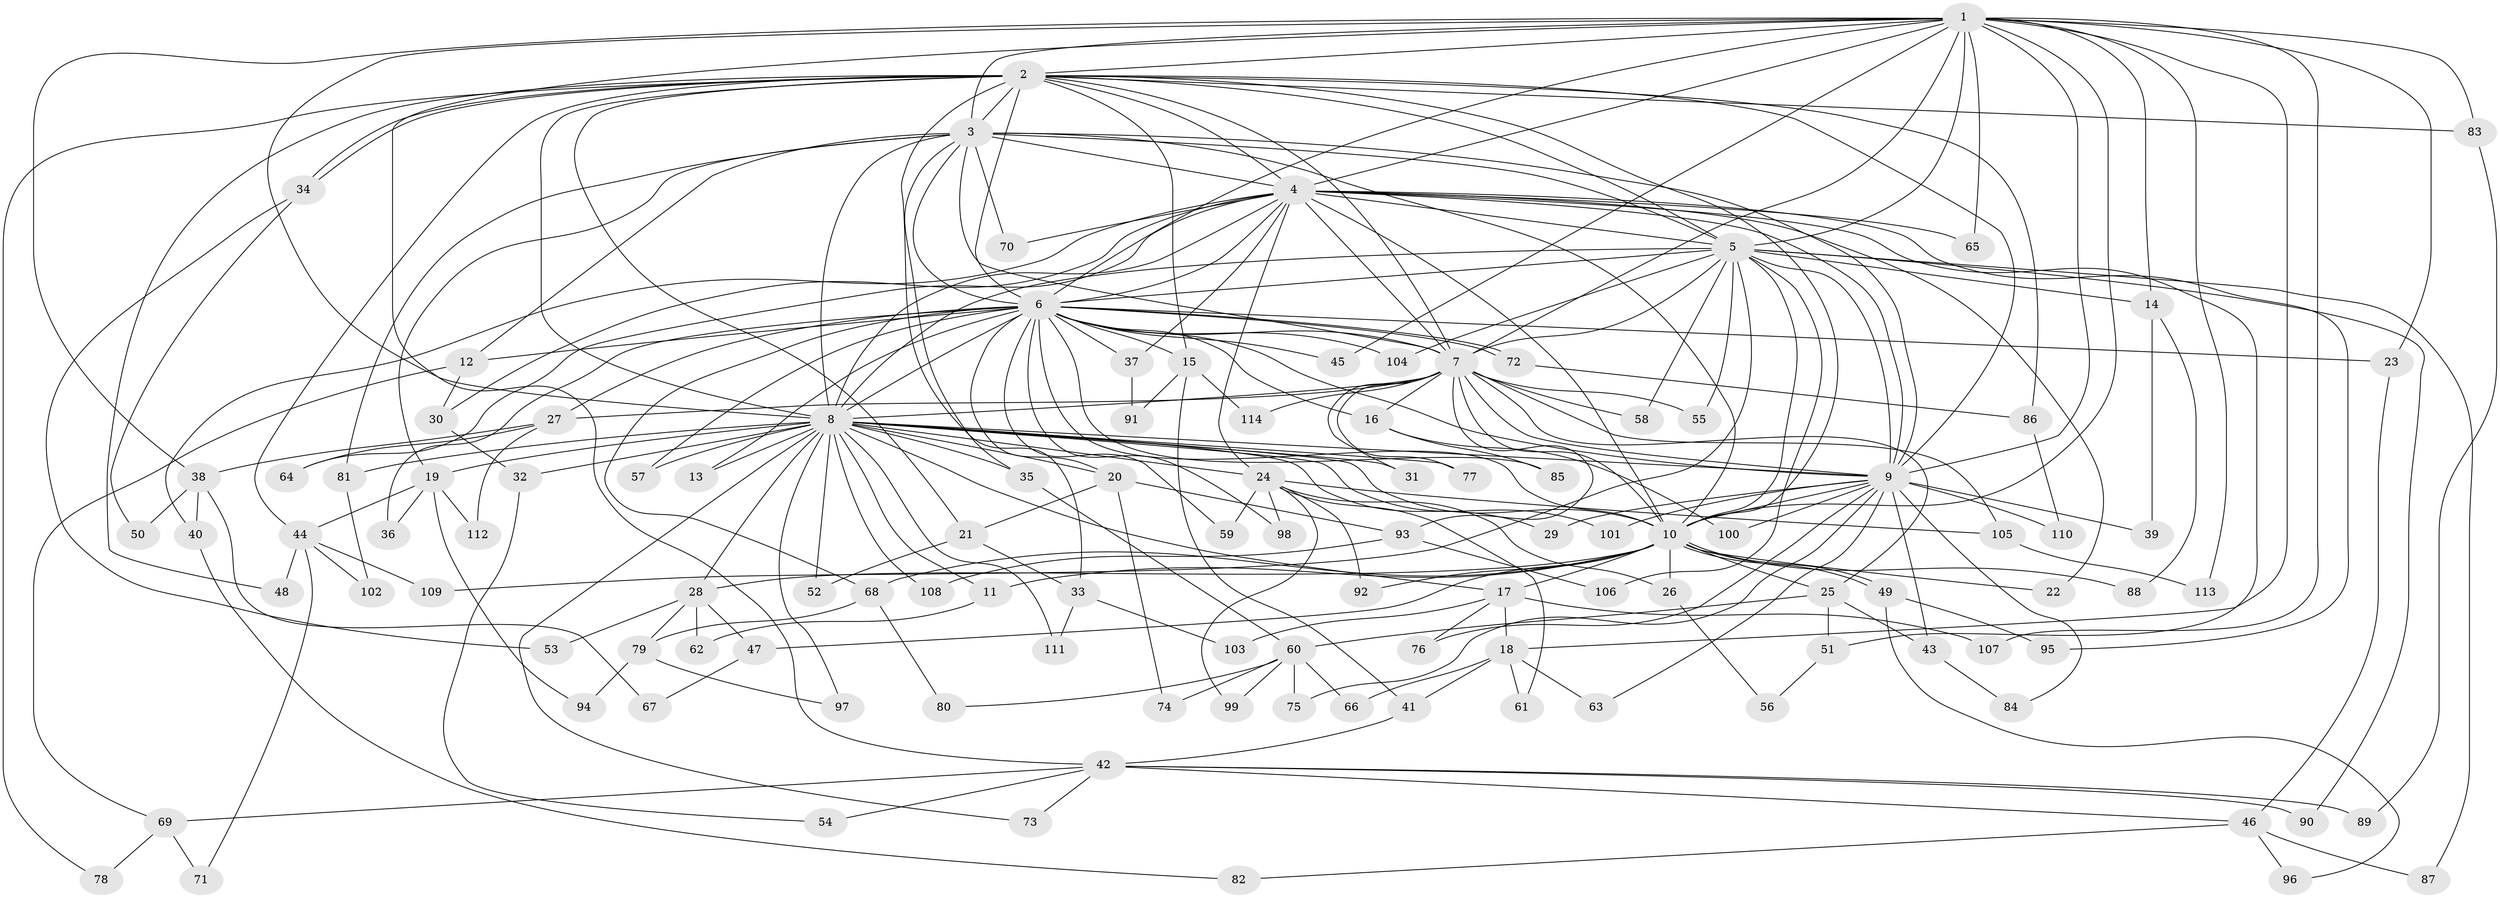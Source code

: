 // coarse degree distribution, {22: 0.011627906976744186, 18: 0.023255813953488372, 21: 0.023255813953488372, 15: 0.011627906976744186, 27: 0.023255813953488372, 17: 0.011627906976744186, 3: 0.13953488372093023, 4: 0.08139534883720931, 2: 0.5232558139534884, 6: 0.05813953488372093, 10: 0.011627906976744186, 7: 0.023255813953488372, 9: 0.011627906976744186, 5: 0.023255813953488372, 8: 0.011627906976744186, 1: 0.011627906976744186}
// Generated by graph-tools (version 1.1) at 2025/41/03/06/25 10:41:40]
// undirected, 114 vertices, 253 edges
graph export_dot {
graph [start="1"]
  node [color=gray90,style=filled];
  1;
  2;
  3;
  4;
  5;
  6;
  7;
  8;
  9;
  10;
  11;
  12;
  13;
  14;
  15;
  16;
  17;
  18;
  19;
  20;
  21;
  22;
  23;
  24;
  25;
  26;
  27;
  28;
  29;
  30;
  31;
  32;
  33;
  34;
  35;
  36;
  37;
  38;
  39;
  40;
  41;
  42;
  43;
  44;
  45;
  46;
  47;
  48;
  49;
  50;
  51;
  52;
  53;
  54;
  55;
  56;
  57;
  58;
  59;
  60;
  61;
  62;
  63;
  64;
  65;
  66;
  67;
  68;
  69;
  70;
  71;
  72;
  73;
  74;
  75;
  76;
  77;
  78;
  79;
  80;
  81;
  82;
  83;
  84;
  85;
  86;
  87;
  88;
  89;
  90;
  91;
  92;
  93;
  94;
  95;
  96;
  97;
  98;
  99;
  100;
  101;
  102;
  103;
  104;
  105;
  106;
  107;
  108;
  109;
  110;
  111;
  112;
  113;
  114;
  1 -- 2;
  1 -- 3;
  1 -- 4;
  1 -- 5;
  1 -- 6;
  1 -- 7;
  1 -- 8;
  1 -- 9;
  1 -- 10;
  1 -- 14;
  1 -- 18;
  1 -- 23;
  1 -- 38;
  1 -- 42;
  1 -- 45;
  1 -- 65;
  1 -- 83;
  1 -- 107;
  1 -- 113;
  2 -- 3;
  2 -- 4;
  2 -- 5;
  2 -- 6;
  2 -- 7;
  2 -- 8;
  2 -- 9;
  2 -- 10;
  2 -- 15;
  2 -- 21;
  2 -- 33;
  2 -- 34;
  2 -- 34;
  2 -- 44;
  2 -- 48;
  2 -- 78;
  2 -- 83;
  2 -- 86;
  3 -- 4;
  3 -- 5;
  3 -- 6;
  3 -- 7;
  3 -- 8;
  3 -- 9;
  3 -- 10;
  3 -- 12;
  3 -- 19;
  3 -- 35;
  3 -- 70;
  3 -- 81;
  4 -- 5;
  4 -- 6;
  4 -- 7;
  4 -- 8;
  4 -- 9;
  4 -- 10;
  4 -- 22;
  4 -- 24;
  4 -- 30;
  4 -- 37;
  4 -- 40;
  4 -- 51;
  4 -- 64;
  4 -- 65;
  4 -- 70;
  4 -- 95;
  5 -- 6;
  5 -- 7;
  5 -- 8;
  5 -- 9;
  5 -- 10;
  5 -- 14;
  5 -- 55;
  5 -- 58;
  5 -- 87;
  5 -- 90;
  5 -- 104;
  5 -- 106;
  5 -- 109;
  6 -- 7;
  6 -- 8;
  6 -- 9;
  6 -- 10;
  6 -- 12;
  6 -- 13;
  6 -- 15;
  6 -- 16;
  6 -- 20;
  6 -- 23;
  6 -- 27;
  6 -- 36;
  6 -- 37;
  6 -- 45;
  6 -- 57;
  6 -- 59;
  6 -- 68;
  6 -- 72;
  6 -- 72;
  6 -- 85;
  6 -- 98;
  6 -- 104;
  7 -- 8;
  7 -- 9;
  7 -- 10;
  7 -- 16;
  7 -- 25;
  7 -- 27;
  7 -- 31;
  7 -- 55;
  7 -- 58;
  7 -- 77;
  7 -- 93;
  7 -- 105;
  7 -- 114;
  8 -- 9;
  8 -- 10;
  8 -- 11;
  8 -- 13;
  8 -- 17;
  8 -- 19;
  8 -- 20;
  8 -- 24;
  8 -- 28;
  8 -- 29;
  8 -- 31;
  8 -- 32;
  8 -- 35;
  8 -- 52;
  8 -- 57;
  8 -- 73;
  8 -- 77;
  8 -- 81;
  8 -- 97;
  8 -- 101;
  8 -- 108;
  8 -- 111;
  9 -- 10;
  9 -- 29;
  9 -- 39;
  9 -- 43;
  9 -- 63;
  9 -- 75;
  9 -- 76;
  9 -- 84;
  9 -- 100;
  9 -- 101;
  9 -- 110;
  10 -- 11;
  10 -- 17;
  10 -- 22;
  10 -- 25;
  10 -- 26;
  10 -- 28;
  10 -- 47;
  10 -- 49;
  10 -- 49;
  10 -- 68;
  10 -- 88;
  10 -- 92;
  11 -- 62;
  12 -- 30;
  12 -- 69;
  14 -- 39;
  14 -- 88;
  15 -- 41;
  15 -- 91;
  15 -- 114;
  16 -- 85;
  16 -- 100;
  17 -- 18;
  17 -- 76;
  17 -- 103;
  17 -- 107;
  18 -- 41;
  18 -- 61;
  18 -- 63;
  18 -- 66;
  19 -- 36;
  19 -- 44;
  19 -- 94;
  19 -- 112;
  20 -- 21;
  20 -- 74;
  20 -- 93;
  21 -- 33;
  21 -- 52;
  23 -- 46;
  24 -- 26;
  24 -- 59;
  24 -- 61;
  24 -- 92;
  24 -- 98;
  24 -- 99;
  24 -- 105;
  25 -- 43;
  25 -- 51;
  25 -- 60;
  26 -- 56;
  27 -- 38;
  27 -- 64;
  27 -- 112;
  28 -- 47;
  28 -- 53;
  28 -- 62;
  28 -- 79;
  30 -- 32;
  32 -- 54;
  33 -- 103;
  33 -- 111;
  34 -- 50;
  34 -- 53;
  35 -- 60;
  37 -- 91;
  38 -- 40;
  38 -- 50;
  38 -- 67;
  40 -- 82;
  41 -- 42;
  42 -- 46;
  42 -- 54;
  42 -- 69;
  42 -- 73;
  42 -- 89;
  42 -- 90;
  43 -- 84;
  44 -- 48;
  44 -- 71;
  44 -- 102;
  44 -- 109;
  46 -- 82;
  46 -- 87;
  46 -- 96;
  47 -- 67;
  49 -- 95;
  49 -- 96;
  51 -- 56;
  60 -- 66;
  60 -- 74;
  60 -- 75;
  60 -- 80;
  60 -- 99;
  68 -- 79;
  68 -- 80;
  69 -- 71;
  69 -- 78;
  72 -- 86;
  79 -- 94;
  79 -- 97;
  81 -- 102;
  83 -- 89;
  86 -- 110;
  93 -- 106;
  93 -- 108;
  105 -- 113;
}
